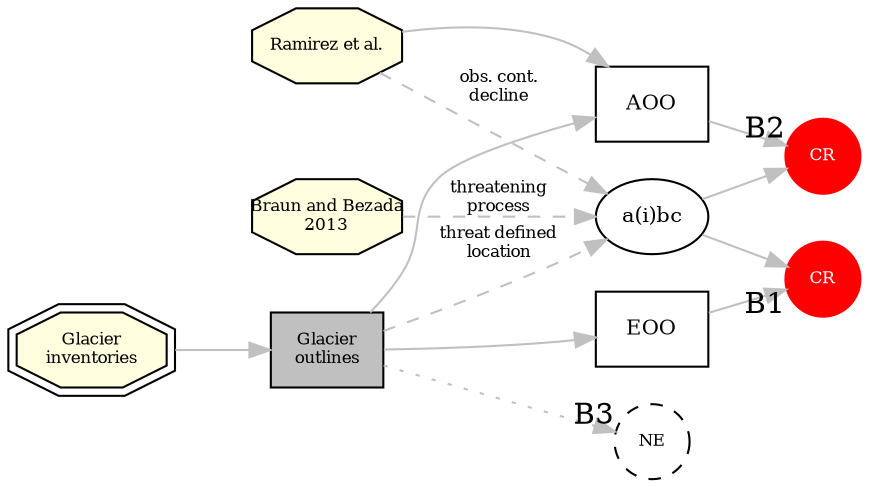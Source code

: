 digraph G {
    compound=true; 
    newrank=true;
    rankdir=LR;
  edge [color="grey"]
    { node [ shape=octagon fontsize=8 fixedsize=true fillcolor=lightyellow style=filled width=1]
        PUB1 [label="Ramirez et al.\n"]
        PUB3 [label="Braun and Bezada\n2013"]

    }
    { node [ shape=doubleoctagon fontsize=8 fixedsize=true fillcolor=lightyellow style=filled width=1]
        PUB2 [label="Glacier\ninventories"]
        
    }
     { node [ shape=circle fontsize=8 fixedsize=true style=filled]
      B1 [label="CR" color=red fontcolor="white"]
      B2 [label="CR" color=red fontcolor="white"]
      B3 [label="NE" style="dashed"]
    }
    {node [ shape=box fontsize=8 fixedsize=true fillcolor=grey style=filled]
      
       pols [label="Glacier\noutlines"]
    }
    {node [ shape=box fontsize=10 fixedsize=true]
     AOO
     EOO
    }
    
    PUB2 -> pols 
    {pols;PUB1} -> AOO 
    pols -> EOO 
    
      pols -> litts [style=dashed, label="threat defined\nlocation" fontsize=8]
        PUB1 -> litts [style=dashed label="obs. cont.\ndecline" fontsize=8]
        PUB3 -> litts [style=dashed label="threatening\nprocess" fontsize=8]
        
    litts [label="a(i)bc" fontsize=10]
      litts -> {B1;B2}

      AOO -> B2 [headlabel="B2"]
      EOO -> B1 [headlabel="B1"]
      pols -> B3 [headlabel="B3" style=dotted]
    
}